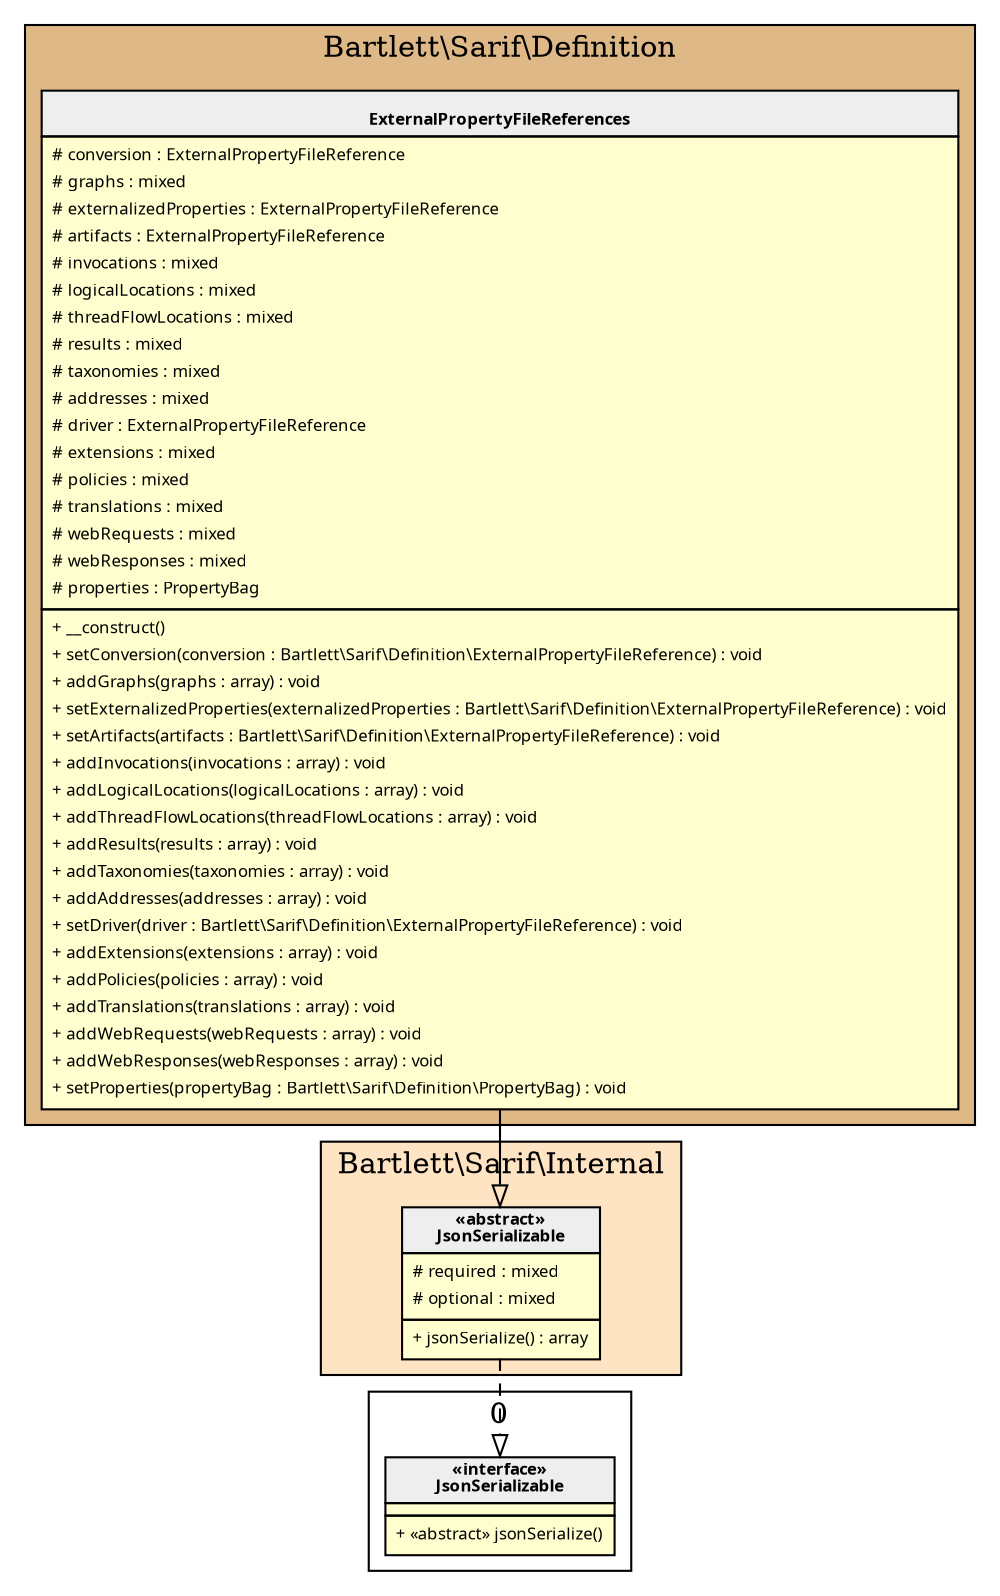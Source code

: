 digraph {
  graph [name="G" overlap="false" rankdir="TB" bgcolor="transparent"]
  node [fontname="Verdana" fontsize=8 shape="none" margin=0 fillcolor="#FEFECE" style="filled"]
  edge [fontname="Verdana" fontsize=8]
  subgraph cluster_0 {
    graph [bgcolor="BurlyWood"]
    label = "Bartlett\\Sarif\\Definition"
    "Bartlett\\Sarif\\Definition\\ExternalPropertyFileReferences" [shape="none" label=<
<table cellspacing="0" border="0" cellborder="1">
    <tr><td bgcolor="#eeeeee"><b><br/>ExternalPropertyFileReferences</b></td></tr>
    <tr><td><table border="0" cellspacing="0" cellpadding="2">
    <tr><td align="left"># conversion : ExternalPropertyFileReference</td></tr>
    <tr><td align="left"># graphs : mixed</td></tr>
    <tr><td align="left"># externalizedProperties : ExternalPropertyFileReference</td></tr>
    <tr><td align="left"># artifacts : ExternalPropertyFileReference</td></tr>
    <tr><td align="left"># invocations : mixed</td></tr>
    <tr><td align="left"># logicalLocations : mixed</td></tr>
    <tr><td align="left"># threadFlowLocations : mixed</td></tr>
    <tr><td align="left"># results : mixed</td></tr>
    <tr><td align="left"># taxonomies : mixed</td></tr>
    <tr><td align="left"># addresses : mixed</td></tr>
    <tr><td align="left"># driver : ExternalPropertyFileReference</td></tr>
    <tr><td align="left"># extensions : mixed</td></tr>
    <tr><td align="left"># policies : mixed</td></tr>
    <tr><td align="left"># translations : mixed</td></tr>
    <tr><td align="left"># webRequests : mixed</td></tr>
    <tr><td align="left"># webResponses : mixed</td></tr>
    <tr><td align="left"># properties : PropertyBag</td></tr>
</table></td></tr>
    <tr><td><table border="0" cellspacing="0" cellpadding="2">
    <tr><td align="left">+ __construct()</td></tr>
    <tr><td align="left">+ setConversion(conversion : Bartlett\\Sarif\\Definition\\ExternalPropertyFileReference) : void</td></tr>
    <tr><td align="left">+ addGraphs(graphs : array) : void</td></tr>
    <tr><td align="left">+ setExternalizedProperties(externalizedProperties : Bartlett\\Sarif\\Definition\\ExternalPropertyFileReference) : void</td></tr>
    <tr><td align="left">+ setArtifacts(artifacts : Bartlett\\Sarif\\Definition\\ExternalPropertyFileReference) : void</td></tr>
    <tr><td align="left">+ addInvocations(invocations : array) : void</td></tr>
    <tr><td align="left">+ addLogicalLocations(logicalLocations : array) : void</td></tr>
    <tr><td align="left">+ addThreadFlowLocations(threadFlowLocations : array) : void</td></tr>
    <tr><td align="left">+ addResults(results : array) : void</td></tr>
    <tr><td align="left">+ addTaxonomies(taxonomies : array) : void</td></tr>
    <tr><td align="left">+ addAddresses(addresses : array) : void</td></tr>
    <tr><td align="left">+ setDriver(driver : Bartlett\\Sarif\\Definition\\ExternalPropertyFileReference) : void</td></tr>
    <tr><td align="left">+ addExtensions(extensions : array) : void</td></tr>
    <tr><td align="left">+ addPolicies(policies : array) : void</td></tr>
    <tr><td align="left">+ addTranslations(translations : array) : void</td></tr>
    <tr><td align="left">+ addWebRequests(webRequests : array) : void</td></tr>
    <tr><td align="left">+ addWebResponses(webResponses : array) : void</td></tr>
    <tr><td align="left">+ setProperties(propertyBag : Bartlett\\Sarif\\Definition\\PropertyBag) : void</td></tr>
</table></td></tr>
</table>>]
  }
  subgraph cluster_1 {
    graph [bgcolor="Bisque"]
    label = "Bartlett\\Sarif\\Internal"
    "Bartlett\\Sarif\\Internal\\JsonSerializable" [shape="none" label=<
<table cellspacing="0" border="0" cellborder="1">
    <tr><td bgcolor="#eeeeee"><b>«abstract»<br/>JsonSerializable</b></td></tr>
    <tr><td><table border="0" cellspacing="0" cellpadding="2">
    <tr><td align="left"># required : mixed</td></tr>
    <tr><td align="left"># optional : mixed</td></tr>
</table></td></tr>
    <tr><td><table border="0" cellspacing="0" cellpadding="2">
    <tr><td align="left">+ jsonSerialize() : array</td></tr>
</table></td></tr>
</table>>]
  }
  subgraph cluster_2 {
    label = 0
    "JsonSerializable" [shape="none" label=<
<table cellspacing="0" border="0" cellborder="1">
    <tr><td bgcolor="#eeeeee"><b>«interface»<br/>JsonSerializable</b></td></tr>
    <tr><td></td></tr>
    <tr><td><table border="0" cellspacing="0" cellpadding="2">
    <tr><td align="left">+ «abstract» jsonSerialize()</td></tr>
</table></td></tr>
</table>>]
  }
  "Bartlett\\Sarif\\Internal\\JsonSerializable" -> "JsonSerializable" [arrowhead="empty" style="dashed"]
  "Bartlett\\Sarif\\Definition\\ExternalPropertyFileReferences" -> "Bartlett\\Sarif\\Internal\\JsonSerializable" [arrowhead="empty" style="filled"]
}
